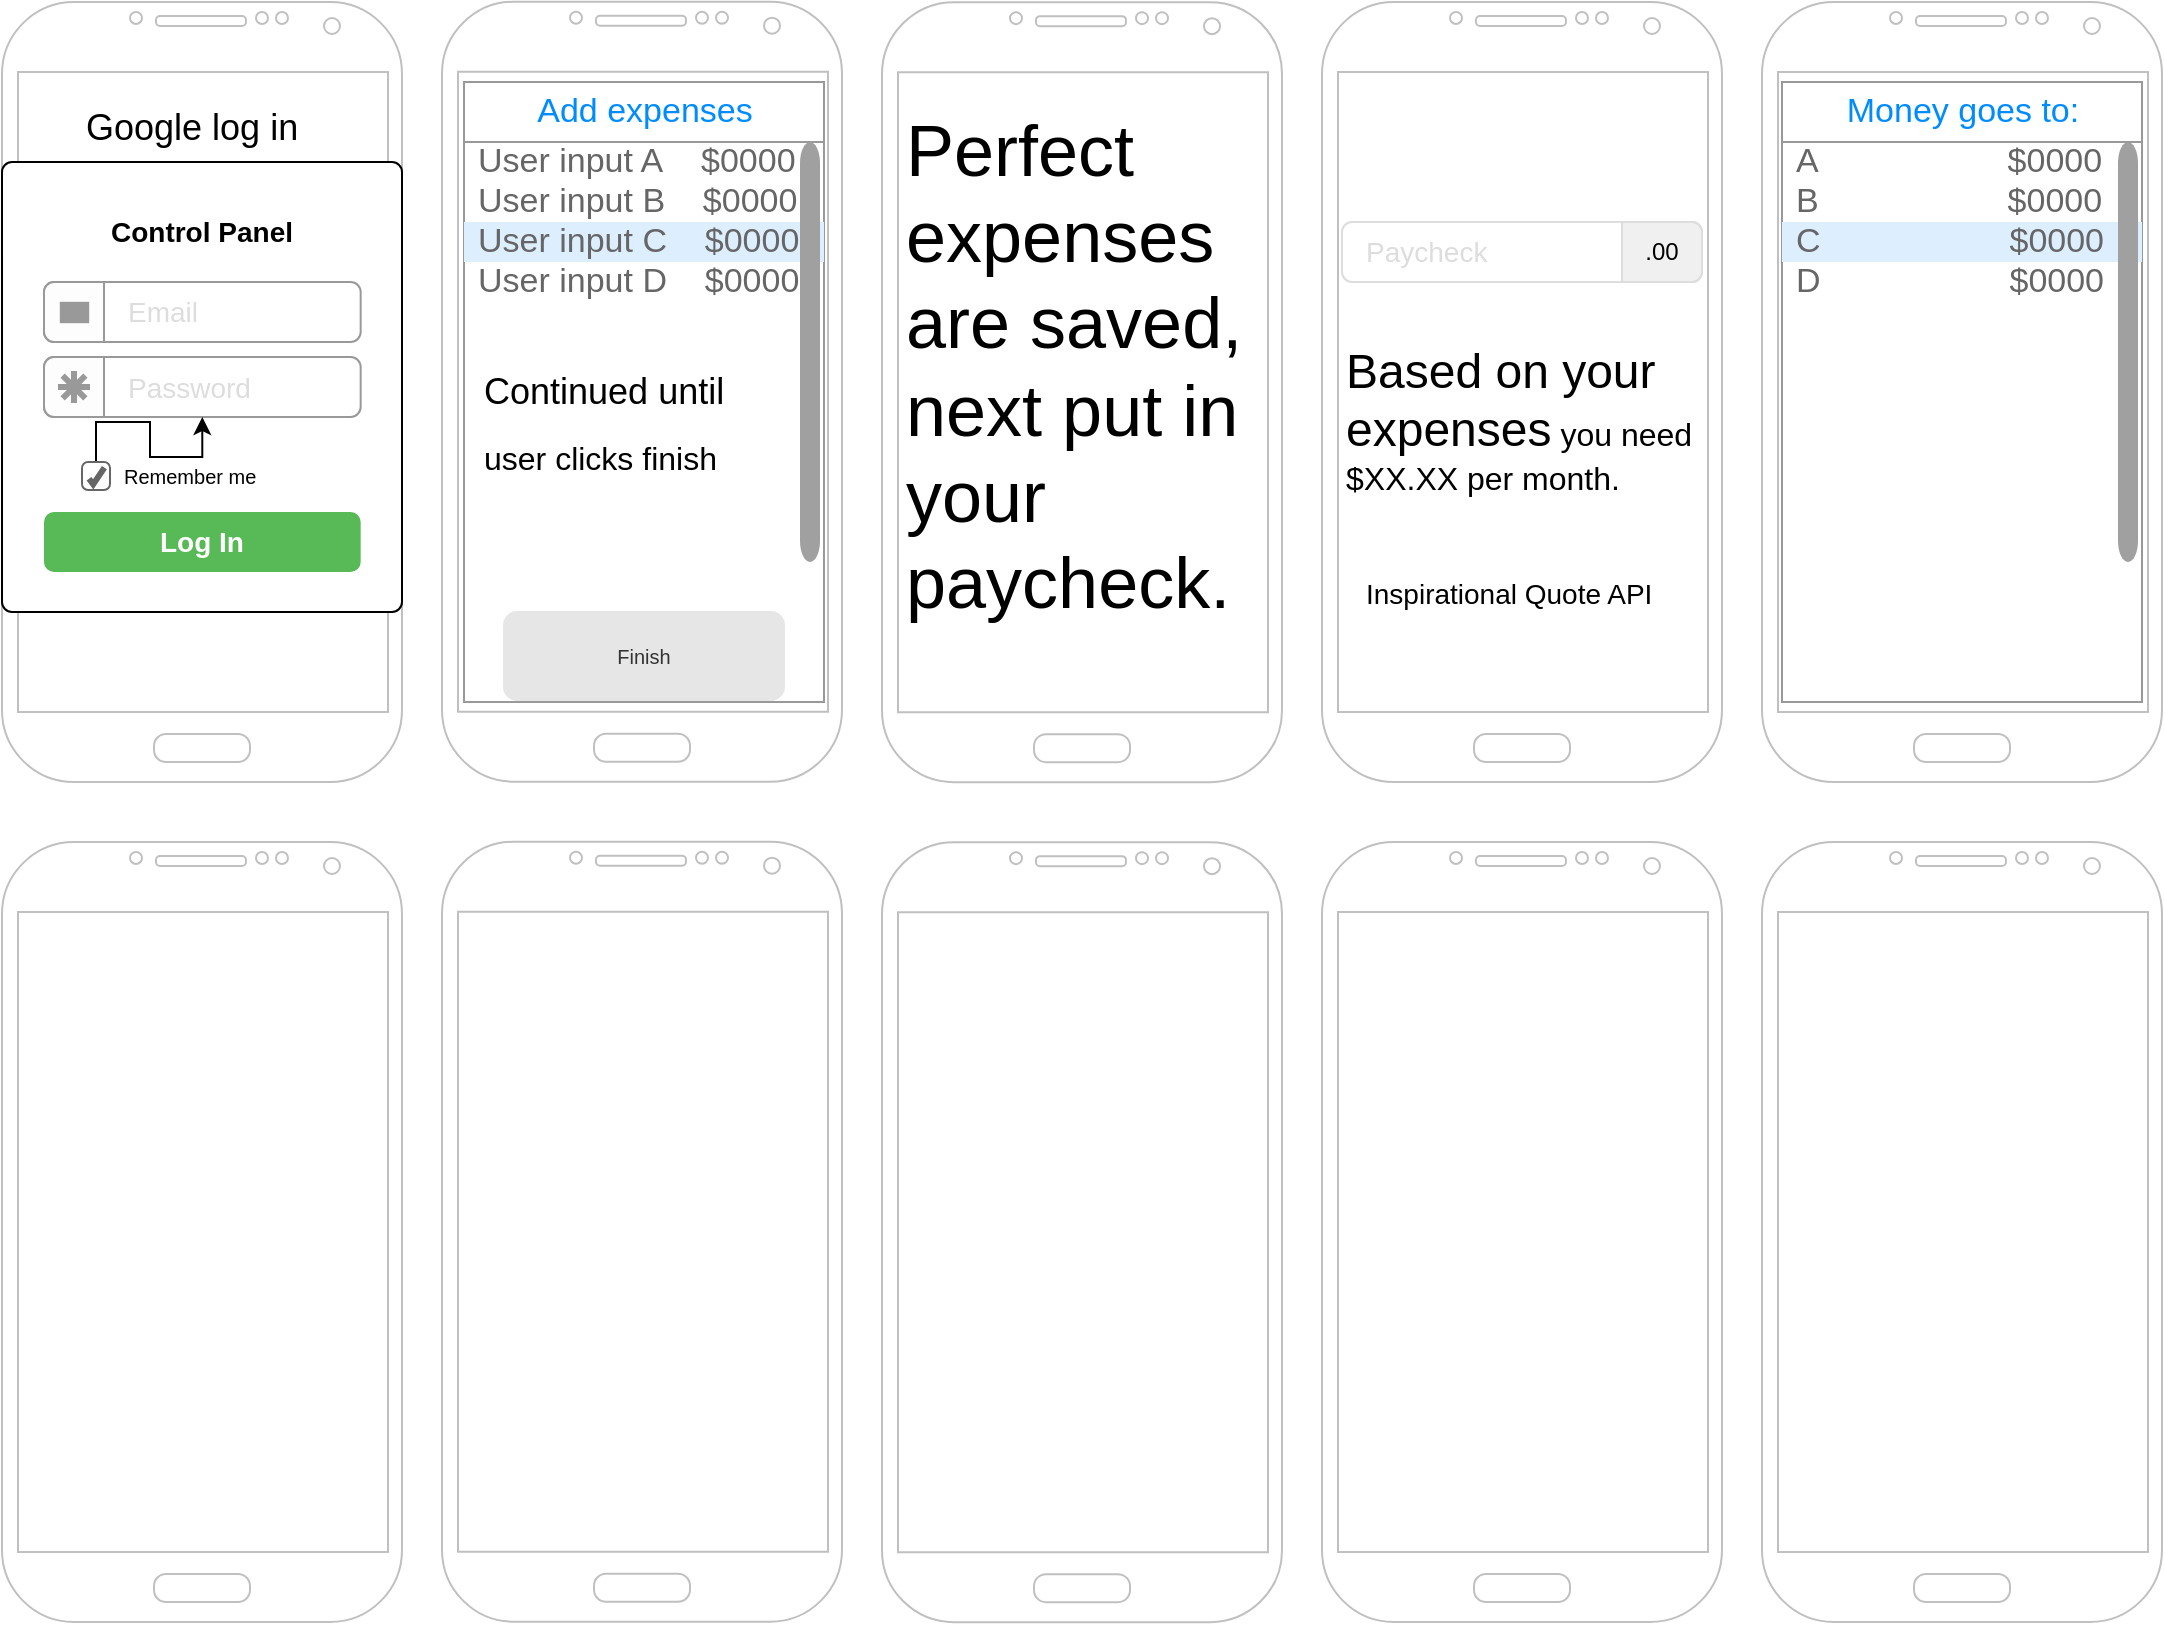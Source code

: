 <mxfile version="10.7.3" type="device"><diagram id="wDr2bETlAjMA61I1d9If" name="Page-1"><mxGraphModel dx="1654" dy="901" grid="1" gridSize="10" guides="1" tooltips="1" connect="1" arrows="1" fold="1" page="1" pageScale="1" pageWidth="850" pageHeight="1100" math="0" shadow="0"><root><mxCell id="0"/><mxCell id="1" parent="0"/><mxCell id="iOnAZ_ekqF4WqLGyJO2Y-1" value="" style="verticalLabelPosition=bottom;verticalAlign=top;html=1;shadow=0;dashed=0;strokeWidth=1;shape=mxgraph.android.phone2;fillColor=#ffffff;strokeColor=#c0c0c0;" vertex="1" parent="1"><mxGeometry x="20" y="20" width="200" height="390" as="geometry"/></mxCell><mxCell id="iOnAZ_ekqF4WqLGyJO2Y-2" value="" style="verticalLabelPosition=bottom;verticalAlign=top;html=1;shadow=0;dashed=0;strokeWidth=1;shape=mxgraph.android.phone2;fillColor=#ffffff;strokeColor=#c0c0c0;" vertex="1" parent="1"><mxGeometry x="900" y="20" width="200" height="390" as="geometry"/></mxCell><mxCell id="iOnAZ_ekqF4WqLGyJO2Y-3" value="" style="verticalLabelPosition=bottom;verticalAlign=top;html=1;shadow=0;dashed=0;strokeWidth=1;shape=mxgraph.android.phone2;fillColor=#ffffff;strokeColor=#c0c0c0;" vertex="1" parent="1"><mxGeometry x="680" y="20" width="200" height="390" as="geometry"/></mxCell><mxCell id="iOnAZ_ekqF4WqLGyJO2Y-4" value="" style="verticalLabelPosition=bottom;verticalAlign=top;html=1;shadow=0;dashed=0;strokeWidth=1;shape=mxgraph.android.phone2;fillColor=#ffffff;strokeColor=#c0c0c0;" vertex="1" parent="1"><mxGeometry x="460" y="20.071" width="200" height="390" as="geometry"/></mxCell><mxCell id="iOnAZ_ekqF4WqLGyJO2Y-5" value="" style="verticalLabelPosition=bottom;verticalAlign=top;html=1;shadow=0;dashed=0;strokeWidth=1;shape=mxgraph.android.phone2;fillColor=#ffffff;strokeColor=#c0c0c0;" vertex="1" parent="1"><mxGeometry x="240" y="19.857" width="200" height="390" as="geometry"/></mxCell><mxCell id="iOnAZ_ekqF4WqLGyJO2Y-6" value="" style="verticalLabelPosition=bottom;verticalAlign=top;html=1;shadow=0;dashed=0;strokeWidth=1;shape=mxgraph.android.phone2;fillColor=#ffffff;strokeColor=#c0c0c0;" vertex="1" parent="1"><mxGeometry x="20" y="440" width="200" height="390" as="geometry"/></mxCell><mxCell id="iOnAZ_ekqF4WqLGyJO2Y-7" value="" style="verticalLabelPosition=bottom;verticalAlign=top;html=1;shadow=0;dashed=0;strokeWidth=1;shape=mxgraph.android.phone2;fillColor=#ffffff;strokeColor=#c0c0c0;" vertex="1" parent="1"><mxGeometry x="900" y="440" width="200" height="390" as="geometry"/></mxCell><mxCell id="iOnAZ_ekqF4WqLGyJO2Y-8" value="" style="verticalLabelPosition=bottom;verticalAlign=top;html=1;shadow=0;dashed=0;strokeWidth=1;shape=mxgraph.android.phone2;fillColor=#ffffff;strokeColor=#c0c0c0;" vertex="1" parent="1"><mxGeometry x="680" y="440" width="200" height="390" as="geometry"/></mxCell><mxCell id="iOnAZ_ekqF4WqLGyJO2Y-9" value="" style="verticalLabelPosition=bottom;verticalAlign=top;html=1;shadow=0;dashed=0;strokeWidth=1;shape=mxgraph.android.phone2;fillColor=#ffffff;strokeColor=#c0c0c0;" vertex="1" parent="1"><mxGeometry x="460" y="440.071" width="200" height="390" as="geometry"/></mxCell><mxCell id="iOnAZ_ekqF4WqLGyJO2Y-10" value="" style="verticalLabelPosition=bottom;verticalAlign=top;html=1;shadow=0;dashed=0;strokeWidth=1;shape=mxgraph.android.phone2;fillColor=#ffffff;strokeColor=#c0c0c0;" vertex="1" parent="1"><mxGeometry x="240" y="439.857" width="200" height="390" as="geometry"/></mxCell><mxCell id="iOnAZ_ekqF4WqLGyJO2Y-11" value="Control Panel" style="html=1;shadow=0;dashed=0;shape=mxgraph.bootstrap.rrect;fillColor=#ffffff;align=center;rSize=5;strokeColor=#000000;verticalAlign=top;spacingTop=20;fontSize=14;fontStyle=1;whiteSpace=wrap;" vertex="1" parent="1"><mxGeometry x="20" y="100" width="200" height="225" as="geometry"/></mxCell><mxCell id="iOnAZ_ekqF4WqLGyJO2Y-12" value="Email" style="html=1;shadow=0;dashed=0;shape=mxgraph.bootstrap.rrect;rSize=5;strokeColor=#999999;fillColor=#ffffff;fontSize=14;fontColor=#dddddd;align=left;spacingLeft=40;whiteSpace=wrap;resizeWidth=1;" vertex="1" parent="iOnAZ_ekqF4WqLGyJO2Y-11"><mxGeometry width="158.333" height="30" relative="1" as="geometry"><mxPoint x="21" y="60" as="offset"/></mxGeometry></mxCell><mxCell id="iOnAZ_ekqF4WqLGyJO2Y-13" value="" style="html=1;shadow=0;dashed=0;shape=mxgraph.bootstrap.leftButton;rSize=5;strokeColor=#999999;fillColor=#fdfdfd;resizeHeight=1;" vertex="1" parent="iOnAZ_ekqF4WqLGyJO2Y-12"><mxGeometry width="30" height="30" relative="1" as="geometry"/></mxCell><mxCell id="iOnAZ_ekqF4WqLGyJO2Y-14" value="" style="html=1;shadow=0;dashed=0;shape=mxgraph.bootstrap.mail;strokeColor=#fdfdfd;fillColor=#999999;strokeWidth=1.3;" vertex="1" parent="iOnAZ_ekqF4WqLGyJO2Y-13"><mxGeometry x="0.5" y="0.5" width="16" height="12" relative="1" as="geometry"><mxPoint x="-8" y="-6" as="offset"/></mxGeometry></mxCell><mxCell id="iOnAZ_ekqF4WqLGyJO2Y-15" value="Password" style="html=1;shadow=0;dashed=0;shape=mxgraph.bootstrap.rrect;fillColor=#ffffff;rSize=5;strokeColor=#999999;fontSize=14;fontColor=#dddddd;align=left;spacingLeft=40;whiteSpace=wrap;resizeWidth=1;" vertex="1" parent="iOnAZ_ekqF4WqLGyJO2Y-11"><mxGeometry width="158.333" height="30" relative="1" as="geometry"><mxPoint x="21" y="97.5" as="offset"/></mxGeometry></mxCell><mxCell id="iOnAZ_ekqF4WqLGyJO2Y-16" value="" style="html=1;shadow=0;dashed=0;shape=mxgraph.bootstrap.leftButton;rSize=5;strokeColor=#999999;fillColor=#fdfdfd;resizeHeight=1;" vertex="1" parent="iOnAZ_ekqF4WqLGyJO2Y-15"><mxGeometry width="30" height="30" relative="1" as="geometry"><mxPoint as="offset"/></mxGeometry></mxCell><mxCell id="iOnAZ_ekqF4WqLGyJO2Y-17" value="" style="html=1;shadow=0;dashed=0;shape=mxgraph.bootstrap.password;strokeColor=#999999;strokeWidth=3;" vertex="1" parent="iOnAZ_ekqF4WqLGyJO2Y-16"><mxGeometry x="0.5" y="0.5" width="16" height="16" relative="1" as="geometry"><mxPoint x="-8" y="-8" as="offset"/></mxGeometry></mxCell><mxCell id="iOnAZ_ekqF4WqLGyJO2Y-46" value="" style="edgeStyle=orthogonalEdgeStyle;rounded=0;orthogonalLoop=1;jettySize=auto;html=1;" edge="1" parent="iOnAZ_ekqF4WqLGyJO2Y-11" source="iOnAZ_ekqF4WqLGyJO2Y-18" target="iOnAZ_ekqF4WqLGyJO2Y-15"><mxGeometry relative="1" as="geometry"/></mxCell><mxCell id="iOnAZ_ekqF4WqLGyJO2Y-18" value="Remember me" style="html=1;shadow=0;dashed=0;shape=mxgraph.bootstrap.checkbox;rSize=3;strokeColor=#666666;fillColor=#ffffff;labelPosition=right;align=left;spacingLeft=5;fontSize=10;" vertex="1" parent="iOnAZ_ekqF4WqLGyJO2Y-11"><mxGeometry width="14" height="14" relative="1" as="geometry"><mxPoint x="40" y="150" as="offset"/></mxGeometry></mxCell><mxCell id="iOnAZ_ekqF4WqLGyJO2Y-19" value="Log In" style="html=1;shadow=0;dashed=0;shape=mxgraph.bootstrap.rrect;rSize=5;strokeColor=none;fillColor=#58B957;fontColor=#ffffff;fontSize=14;fontStyle=1;whiteSpace=wrap;resizeWidth=1;" vertex="1" parent="iOnAZ_ekqF4WqLGyJO2Y-11"><mxGeometry y="1" width="158.333" height="30" relative="1" as="geometry"><mxPoint x="21" y="-50" as="offset"/></mxGeometry></mxCell><mxCell id="iOnAZ_ekqF4WqLGyJO2Y-20" value="&lt;font style=&quot;font-size: 18px&quot;&gt;Google log in&lt;/font&gt;" style="text;html=1;resizable=0;points=[];autosize=1;align=left;verticalAlign=top;spacingTop=-4;" vertex="1" parent="1"><mxGeometry x="60" y="70" width="120" height="20" as="geometry"/></mxCell><mxCell id="iOnAZ_ekqF4WqLGyJO2Y-25" value="" style="strokeWidth=1;shadow=0;dashed=0;align=center;html=1;shape=mxgraph.mockup.forms.rrect;rSize=0;strokeColor=#999999;fillColor=#ffffff;" vertex="1" parent="1"><mxGeometry x="251" y="60" width="180" height="310" as="geometry"/></mxCell><mxCell id="iOnAZ_ekqF4WqLGyJO2Y-26" value="Add expenses" style="strokeWidth=1;shadow=0;dashed=0;align=center;html=1;shape=mxgraph.mockup.forms.rrect;rSize=0;strokeColor=#999999;fontColor=#008cff;fontSize=17;fillColor=#ffffff;resizeWidth=1;" vertex="1" parent="iOnAZ_ekqF4WqLGyJO2Y-25"><mxGeometry width="180" height="30" relative="1" as="geometry"/></mxCell><mxCell id="iOnAZ_ekqF4WqLGyJO2Y-27" value="User input A&amp;nbsp;&amp;nbsp;&amp;nbsp; $0000" style="strokeWidth=1;shadow=0;dashed=0;align=center;html=1;shape=mxgraph.mockup.forms.anchor;fontSize=17;fontColor=#666666;align=left;spacingLeft=5;resizeWidth=1;" vertex="1" parent="iOnAZ_ekqF4WqLGyJO2Y-25"><mxGeometry width="180" height="20" relative="1" as="geometry"><mxPoint y="30" as="offset"/></mxGeometry></mxCell><mxCell id="iOnAZ_ekqF4WqLGyJO2Y-28" value="User input B&amp;nbsp;&amp;nbsp;&amp;nbsp; $0000" style="strokeWidth=1;shadow=0;dashed=0;align=center;html=1;shape=mxgraph.mockup.forms.anchor;fontSize=17;fontColor=#666666;align=left;spacingLeft=5;resizeWidth=1;" vertex="1" parent="iOnAZ_ekqF4WqLGyJO2Y-25"><mxGeometry width="180" height="20" relative="1" as="geometry"><mxPoint y="50" as="offset"/></mxGeometry></mxCell><mxCell id="iOnAZ_ekqF4WqLGyJO2Y-29" value="User input C&amp;nbsp; &amp;nbsp; $0000" style="strokeWidth=1;shadow=0;dashed=0;align=center;html=1;shape=mxgraph.mockup.forms.rrect;rSize=0;fontSize=17;fontColor=#666666;align=left;spacingLeft=5;fillColor=#ddeeff;strokeColor=none;resizeWidth=1;" vertex="1" parent="iOnAZ_ekqF4WqLGyJO2Y-25"><mxGeometry width="180" height="20" relative="1" as="geometry"><mxPoint y="70" as="offset"/></mxGeometry></mxCell><mxCell id="iOnAZ_ekqF4WqLGyJO2Y-30" value="User input D&amp;nbsp;&amp;nbsp;&amp;nbsp; $0000" style="strokeWidth=1;shadow=0;dashed=0;align=center;html=1;shape=mxgraph.mockup.forms.anchor;fontSize=17;fontColor=#666666;align=left;spacingLeft=5;resizeWidth=1;" vertex="1" parent="iOnAZ_ekqF4WqLGyJO2Y-25"><mxGeometry width="180" height="20" relative="1" as="geometry"><mxPoint y="90" as="offset"/></mxGeometry></mxCell><mxCell id="iOnAZ_ekqF4WqLGyJO2Y-38" value="Finish" style="rounded=1;html=1;shadow=0;dashed=0;whiteSpace=wrap;fontSize=10;fillColor=#E6E6E6;align=center;strokeColor=#E6E6E6;fontColor=#333333;" vertex="1" parent="iOnAZ_ekqF4WqLGyJO2Y-25"><mxGeometry x="20" y="265" width="140" height="44" as="geometry"/></mxCell><mxCell id="iOnAZ_ekqF4WqLGyJO2Y-40" value="" style="html=1;verticalLabelPosition=bottom;labelBackgroundColor=#ffffff;verticalAlign=top;shadow=0;dashed=0;strokeWidth=2;shape=mxgraph.ios7.misc.scroll_(vertical);fillColor=#a0a0a0;" vertex="1" parent="iOnAZ_ekqF4WqLGyJO2Y-25"><mxGeometry x="168" y="30" width="10" height="210" as="geometry"/></mxCell><mxCell id="iOnAZ_ekqF4WqLGyJO2Y-55" value="&lt;div&gt;&lt;p&gt;&lt;font style=&quot;font-size: 18px&quot;&gt;Continued until&lt;/font&gt;&lt;/p&gt;&lt;/div&gt;&lt;div&gt;&lt;p&gt;&lt;font size=&quot;3&quot;&gt;user clicks finish&lt;/font&gt;&lt;/p&gt;&lt;/div&gt;" style="text;html=1;resizable=0;points=[];autosize=1;align=left;verticalAlign=top;spacingTop=-4;strokeColor=#FFFFFF;fillColor=#FFFFFF;" vertex="1" parent="iOnAZ_ekqF4WqLGyJO2Y-25"><mxGeometry x="8" y="130" width="140" height="70" as="geometry"/></mxCell><mxCell id="iOnAZ_ekqF4WqLGyJO2Y-36" value="&lt;div&gt;&lt;font style=&quot;font-size: 36px&quot;&gt;Perfect &lt;br&gt;&lt;/font&gt;&lt;/div&gt;&lt;div&gt;&lt;font style=&quot;font-size: 36px&quot;&gt;expenses &lt;br&gt;&lt;/font&gt;&lt;/div&gt;&lt;div&gt;&lt;font style=&quot;font-size: 36px&quot;&gt;are saved, &lt;br&gt;&lt;/font&gt;&lt;/div&gt;&lt;div&gt;&lt;font style=&quot;font-size: 36px&quot;&gt;next put in &lt;br&gt;&lt;/font&gt;&lt;/div&gt;&lt;div&gt;&lt;font style=&quot;font-size: 36px&quot;&gt;your &lt;br&gt;&lt;/font&gt;&lt;/div&gt;&lt;div&gt;&lt;font style=&quot;font-size: 36px&quot;&gt;paycheck.&lt;/font&gt;&lt;/div&gt;" style="text;html=1;resizable=0;points=[];autosize=1;align=left;verticalAlign=top;spacingTop=-4;" vertex="1" parent="1"><mxGeometry x="470" y="70" width="180" height="120" as="geometry"/></mxCell><mxCell id="iOnAZ_ekqF4WqLGyJO2Y-41" value="Paycheck" style="html=1;shadow=0;dashed=0;shape=mxgraph.bootstrap.rrect;rSize=5;strokeColor=#dddddd;fillColor=#ffffff;spacingLeft=10;fontSize=14;align=left;fontColor=#dddddd;whiteSpace=wrap;" vertex="1" parent="1"><mxGeometry x="690" y="130" width="180" height="30" as="geometry"/></mxCell><mxCell id="iOnAZ_ekqF4WqLGyJO2Y-42" value=".00" style="html=1;shadow=0;dashed=0;shape=mxgraph.bootstrap.rightButton;rSize=5;strokeColor=#dddddd;fillColor=#f0f0f0;whiteSpace=wrap;resizeHeight=1;" vertex="1" parent="iOnAZ_ekqF4WqLGyJO2Y-41"><mxGeometry x="1" width="40" height="30" relative="1" as="geometry"><mxPoint x="-40" as="offset"/></mxGeometry></mxCell><mxCell id="iOnAZ_ekqF4WqLGyJO2Y-44" value="&lt;div&gt;&lt;font style=&quot;font-size: 24px&quot;&gt;Based on your &lt;br&gt;&lt;/font&gt;&lt;/div&gt;&lt;div&gt;&lt;font style=&quot;font-size: 24px&quot;&gt;expenses&lt;/font&gt;&lt;font size=&quot;3&quot;&gt; you need &lt;br&gt;&lt;/font&gt;&lt;/div&gt;&lt;div&gt;&lt;font size=&quot;3&quot;&gt;$XX.XX per month.&lt;br&gt;&lt;/font&gt;&lt;/div&gt;" style="text;html=1;resizable=0;points=[];autosize=1;align=left;verticalAlign=top;spacingTop=-4;" vertex="1" parent="1"><mxGeometry x="690" y="187.5" width="190" height="50" as="geometry"/></mxCell><mxCell id="iOnAZ_ekqF4WqLGyJO2Y-45" value="&lt;font style=&quot;font-size: 14px&quot;&gt;Inspirational Quote API&lt;/font&gt;" style="text;html=1;resizable=0;points=[];autosize=1;align=left;verticalAlign=top;spacingTop=-4;" vertex="1" parent="1"><mxGeometry x="700" y="305" width="160" height="20" as="geometry"/></mxCell><mxCell id="iOnAZ_ekqF4WqLGyJO2Y-47" value="" style="strokeWidth=1;shadow=0;dashed=0;align=center;html=1;shape=mxgraph.mockup.forms.rrect;rSize=0;strokeColor=#999999;fillColor=#ffffff;" vertex="1" parent="1"><mxGeometry x="910" y="60" width="180" height="310" as="geometry"/></mxCell><mxCell id="iOnAZ_ekqF4WqLGyJO2Y-48" value="Money goes to:" style="strokeWidth=1;shadow=0;dashed=0;align=center;html=1;shape=mxgraph.mockup.forms.rrect;rSize=0;strokeColor=#999999;fontColor=#008cff;fontSize=17;fillColor=#ffffff;resizeWidth=1;" vertex="1" parent="iOnAZ_ekqF4WqLGyJO2Y-47"><mxGeometry width="180" height="30" relative="1" as="geometry"/></mxCell><mxCell id="iOnAZ_ekqF4WqLGyJO2Y-49" value="A&amp;nbsp;&amp;nbsp;&amp;nbsp; &amp;nbsp; &amp;nbsp; &amp;nbsp; &amp;nbsp; &amp;nbsp; &amp;nbsp;&amp;nbsp; &amp;nbsp;&amp;nbsp; $0000" style="strokeWidth=1;shadow=0;dashed=0;align=center;html=1;shape=mxgraph.mockup.forms.anchor;fontSize=17;fontColor=#666666;align=left;spacingLeft=5;resizeWidth=1;" vertex="1" parent="iOnAZ_ekqF4WqLGyJO2Y-47"><mxGeometry width="180" height="20" relative="1" as="geometry"><mxPoint y="30" as="offset"/></mxGeometry></mxCell><mxCell id="iOnAZ_ekqF4WqLGyJO2Y-50" value="B &amp;nbsp; &amp;nbsp; &amp;nbsp; &amp;nbsp; &amp;nbsp; &amp;nbsp; &amp;nbsp;&amp;nbsp;&amp;nbsp;&amp;nbsp;&amp;nbsp;&amp;nbsp; $0000" style="strokeWidth=1;shadow=0;dashed=0;align=center;html=1;shape=mxgraph.mockup.forms.anchor;fontSize=17;fontColor=#666666;align=left;spacingLeft=5;resizeWidth=1;" vertex="1" parent="iOnAZ_ekqF4WqLGyJO2Y-47"><mxGeometry width="180" height="20" relative="1" as="geometry"><mxPoint y="50" as="offset"/></mxGeometry></mxCell><mxCell id="iOnAZ_ekqF4WqLGyJO2Y-51" value="C &amp;nbsp; &amp;nbsp; &amp;nbsp; &amp;nbsp; &amp;nbsp; &amp;nbsp; &amp;nbsp;&amp;nbsp;&amp;nbsp;&amp;nbsp;&amp;nbsp;&amp;nbsp; $0000" style="strokeWidth=1;shadow=0;dashed=0;align=center;html=1;shape=mxgraph.mockup.forms.rrect;rSize=0;fontSize=17;fontColor=#666666;align=left;spacingLeft=5;fillColor=#ddeeff;strokeColor=none;resizeWidth=1;" vertex="1" parent="iOnAZ_ekqF4WqLGyJO2Y-47"><mxGeometry width="180" height="20" relative="1" as="geometry"><mxPoint y="70" as="offset"/></mxGeometry></mxCell><mxCell id="iOnAZ_ekqF4WqLGyJO2Y-52" value="D &amp;nbsp; &amp;nbsp; &amp;nbsp; &amp;nbsp; &amp;nbsp; &amp;nbsp;&amp;nbsp; &amp;nbsp;&amp;nbsp;&amp;nbsp;&amp;nbsp;&amp;nbsp; $0000" style="strokeWidth=1;shadow=0;dashed=0;align=center;html=1;shape=mxgraph.mockup.forms.anchor;fontSize=17;fontColor=#666666;align=left;spacingLeft=5;resizeWidth=1;" vertex="1" parent="iOnAZ_ekqF4WqLGyJO2Y-47"><mxGeometry width="180" height="20" relative="1" as="geometry"><mxPoint y="90" as="offset"/></mxGeometry></mxCell><mxCell id="iOnAZ_ekqF4WqLGyJO2Y-54" value="" style="html=1;verticalLabelPosition=bottom;labelBackgroundColor=#ffffff;verticalAlign=top;shadow=0;dashed=0;strokeWidth=2;shape=mxgraph.ios7.misc.scroll_(vertical);fillColor=#a0a0a0;" vertex="1" parent="iOnAZ_ekqF4WqLGyJO2Y-47"><mxGeometry x="168" y="30" width="10" height="210" as="geometry"/></mxCell></root></mxGraphModel></diagram></mxfile>